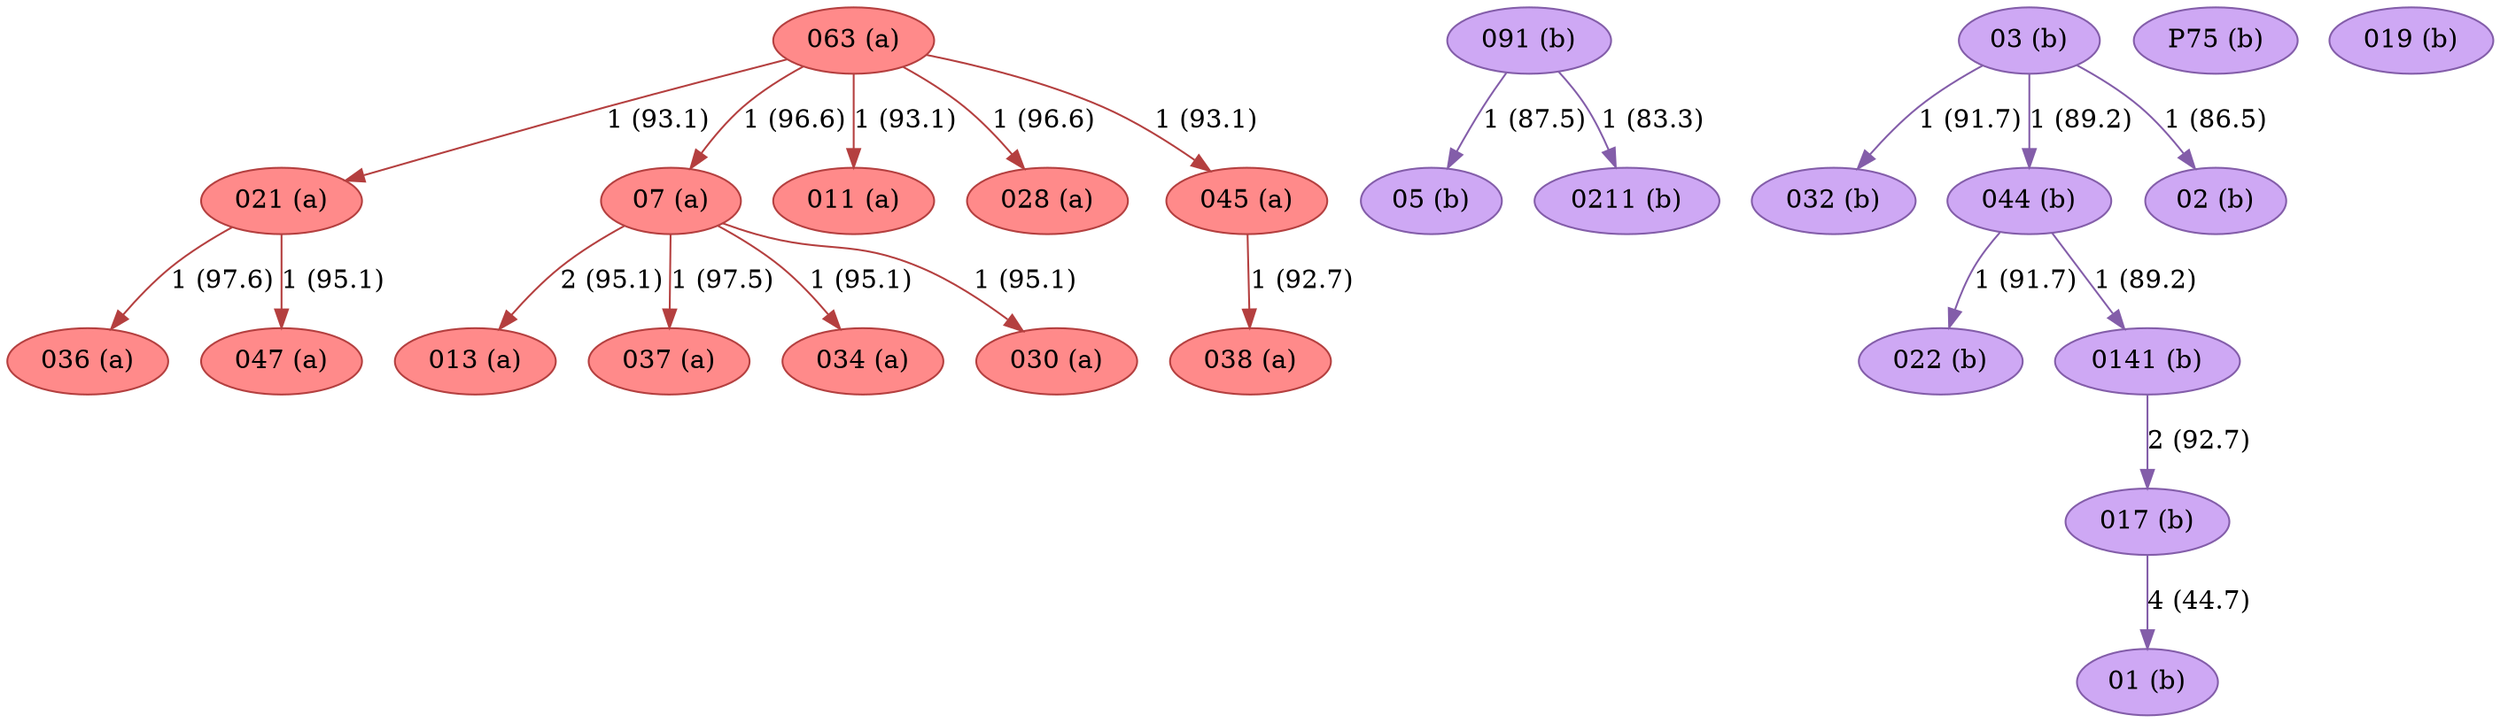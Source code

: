 strict digraph G {
"013 (a)" [fillcolor="#FF8A8A", color="#b43f3f", style=filled];
"05 (b)" [fillcolor="#CEA8F4", color="#835da9", style=filled];
"021 (a)" [fillcolor="#FF8A8A", color="#b43f3f", style=filled];
"037 (a)" [fillcolor="#FF8A8A", color="#b43f3f", style=filled];
"017 (b)" [fillcolor="#CEA8F4", color="#835da9", style=filled];
"036 (a)" [fillcolor="#FF8A8A", color="#b43f3f", style=filled];
"07 (a)" [fillcolor="#FF8A8A", color="#b43f3f", style=filled];
"091 (b)" [fillcolor="#CEA8F4", color="#835da9", style=filled];
"022 (b)" [fillcolor="#CEA8F4", color="#835da9", style=filled];
"034 (a)" [fillcolor="#FF8A8A", color="#b43f3f", style=filled];
"0211 (b)" [fillcolor="#CEA8F4", color="#835da9", style=filled];
"032 (b)" [fillcolor="#CEA8F4", color="#835da9", style=filled];
"044 (b)" [fillcolor="#CEA8F4", color="#835da9", style=filled];
"011 (a)" [fillcolor="#FF8A8A", color="#b43f3f", style=filled];
"038 (a)" [fillcolor="#FF8A8A", color="#b43f3f", style=filled];
"01 (b)" [fillcolor="#CEA8F4", color="#835da9", style=filled];
"030 (a)" [fillcolor="#FF8A8A", color="#b43f3f", style=filled];
"028 (a)" [fillcolor="#FF8A8A", color="#b43f3f", style=filled];
"P75 (b)" [fillcolor="#CEA8F4", color="#835da9", style=filled];
"045 (a)" [fillcolor="#FF8A8A", color="#b43f3f", style=filled];
"019 (b)" [fillcolor="#CEA8F4", color="#835da9", style=filled];
"047 (a)" [fillcolor="#FF8A8A", color="#b43f3f", style=filled];
"0141 (b)" [fillcolor="#CEA8F4", color="#835da9", style=filled];
"03 (b)" [fillcolor="#CEA8F4", color="#835da9", style=filled];
"063 (a)" [fillcolor="#FF8A8A", color="#b43f3f", style=filled];
"02 (b)" [fillcolor="#CEA8F4", color="#835da9", style=filled];
"021 (a)" -> "036 (a)"  [color="#b43f3f", label="1 (97.6)"];
"021 (a)" -> "047 (a)"  [color="#b43f3f", label="1 (95.1)"];
"017 (b)" -> "01 (b)"  [color="#835da9", label="4 (44.7)"];
"07 (a)" -> "013 (a)"  [color="#b43f3f", label="2 (95.1)"];
"07 (a)" -> "034 (a)"  [color="#b43f3f", label="1 (95.1)"];
"07 (a)" -> "037 (a)"  [color="#b43f3f", label="1 (97.5)"];
"07 (a)" -> "030 (a)"  [color="#b43f3f", label="1 (95.1)"];
"091 (b)" -> "05 (b)"  [color="#835da9", label="1 (87.5)"];
"091 (b)" -> "0211 (b)"  [color="#835da9", label="1 (83.3)"];
"044 (b)" -> "022 (b)"  [color="#835da9", label="1 (91.7)"];
"044 (b)" -> "0141 (b)"  [color="#835da9", label="1 (89.2)"];
"045 (a)" -> "038 (a)"  [color="#b43f3f", label="1 (92.7)"];
"0141 (b)" -> "017 (b)"  [color="#835da9", label="2 (92.7)"];
"03 (b)" -> "032 (b)"  [color="#835da9", label="1 (91.7)"];
"03 (b)" -> "02 (b)"  [color="#835da9", label="1 (86.5)"];
"03 (b)" -> "044 (b)"  [color="#835da9", label="1 (89.2)"];
"063 (a)" -> "045 (a)"  [color="#b43f3f", label="1 (93.1)"];
"063 (a)" -> "028 (a)"  [color="#b43f3f", label="1 (96.6)"];
"063 (a)" -> "011 (a)"  [color="#b43f3f", label="1 (93.1)"];
"063 (a)" -> "07 (a)"  [color="#b43f3f", label="1 (96.6)"];
"063 (a)" -> "021 (a)"  [color="#b43f3f", label="1 (93.1)"];
}
